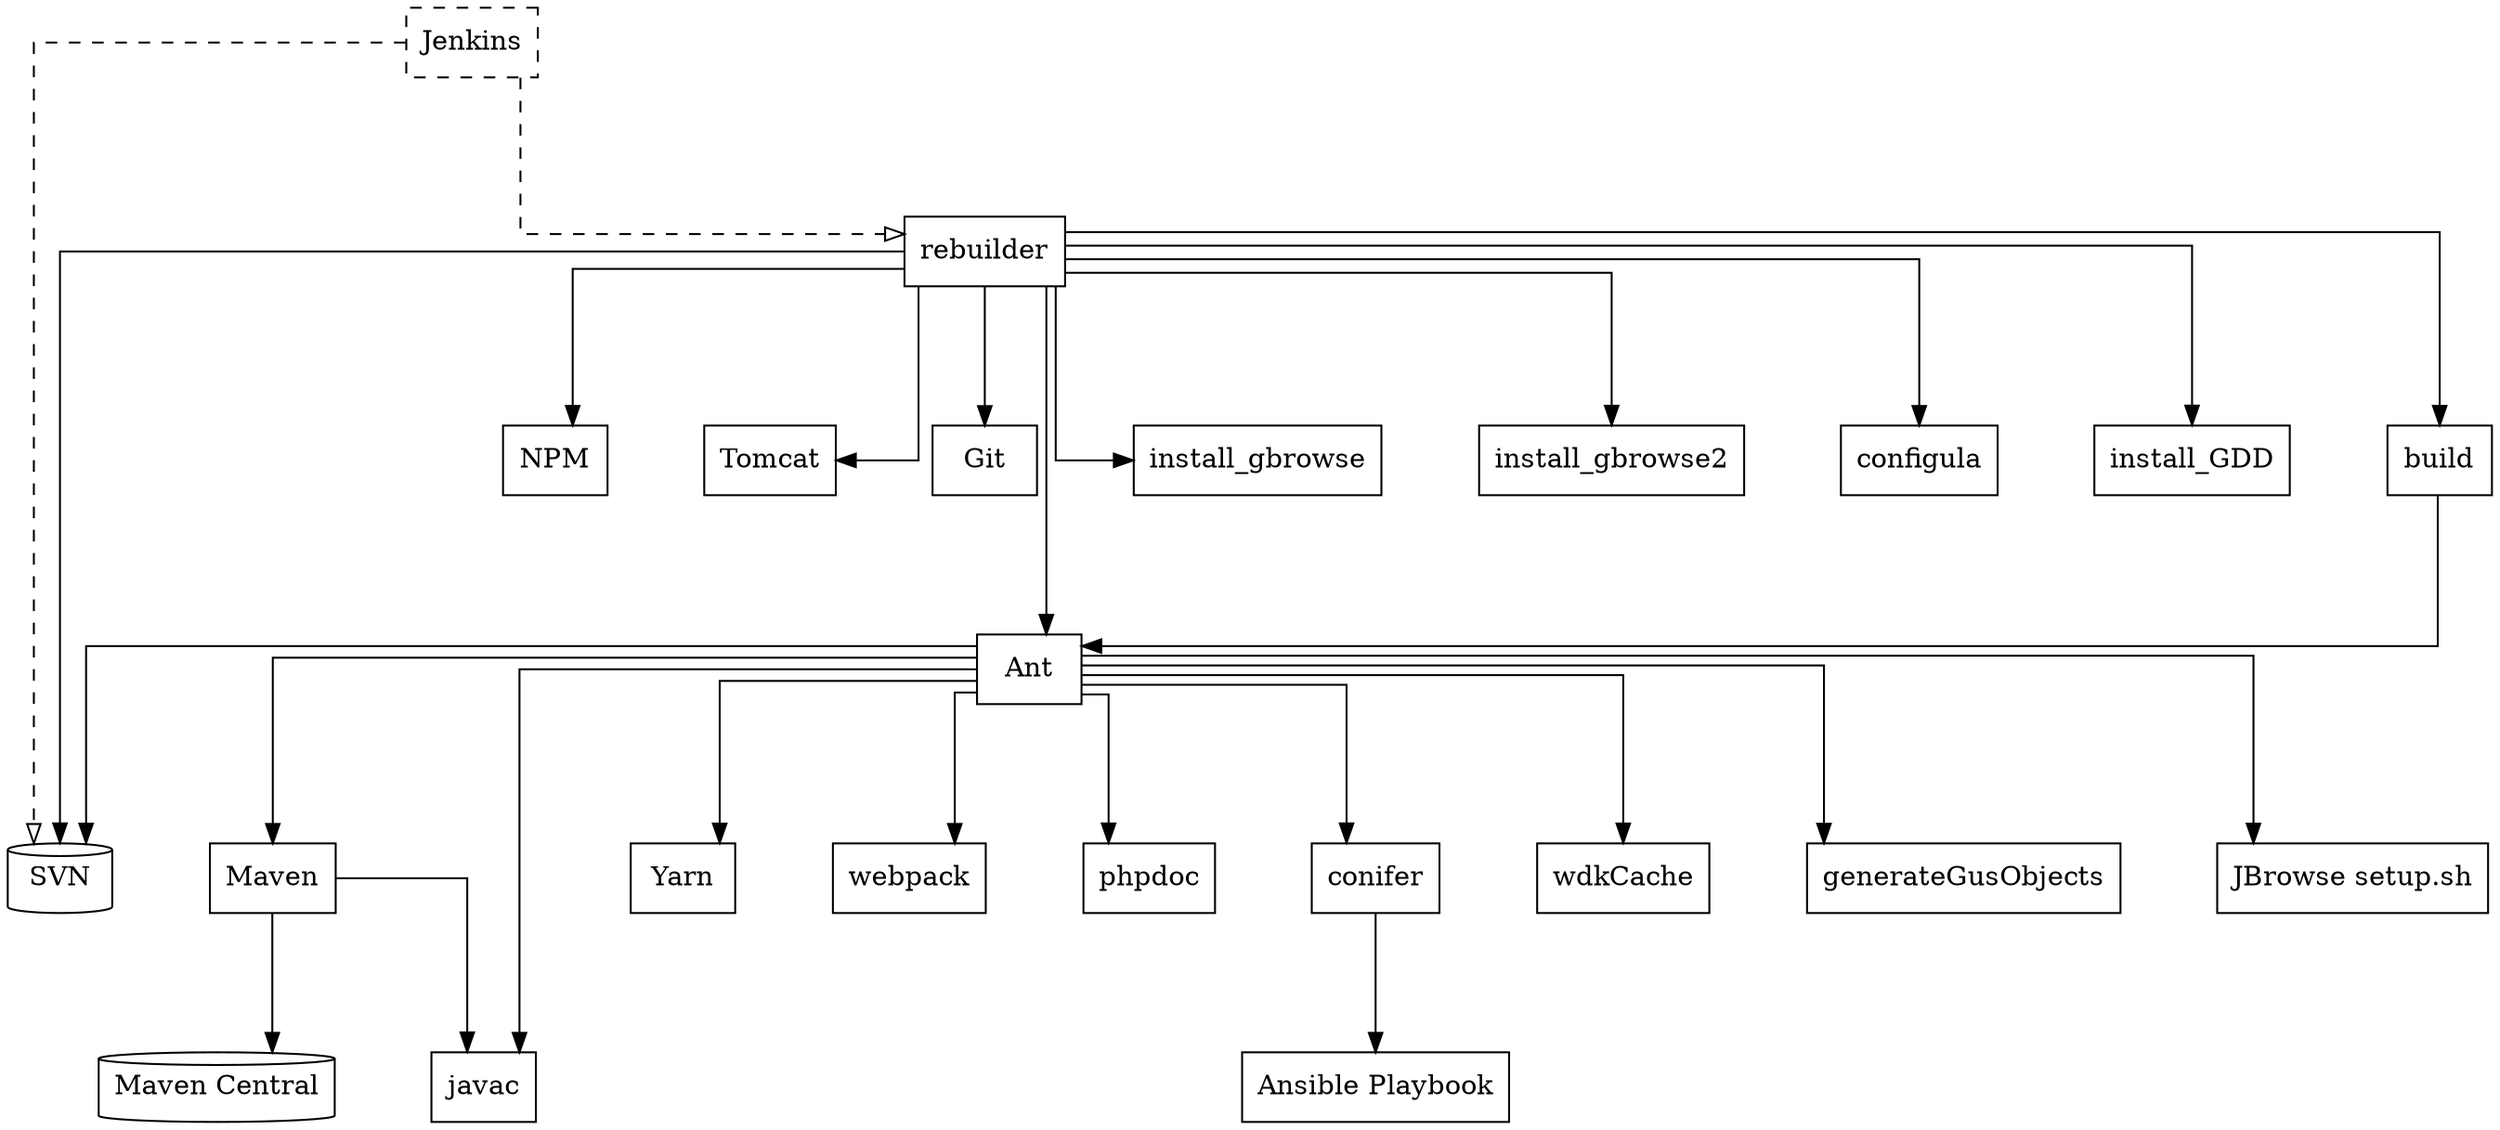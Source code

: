 digraph {
  node[shape=rect]
  splines=ortho
  ranksep=1
  nodesep=0.7

  //
  // Components
  //

  // Systems
  jenkins[label=Jenkins,style=dashed]
  mCentral[label="Maven Central",shape=cylinder]
  svn[label=SVN,shape=cylinder]

  // Tools
  maven[label="Maven"]
  ant[label=Ant]
  javac[label=javac]
  yarn[label="Yarn"]
  npm[label=NPM]
  webpack
  phpdoc
  tCat[label=Tomcat]
  git[label=Git]
  anspl[label="Ansible Playbook"]

  // Scripts
  igb[label=install_gbrowse]
  igb2[label=install_gbrowse2]
  conf[label=configula]
  reb[label=rebuilder]
  conifer[label=conifer]
  wdkCache
  ggo[label=generateGusObjects]
  jbsh[label="JBrowse setup.sh"]
  igdd[label=install_GDD]
  build
  
  //
  // Layout
  //

  // Grid
  {
    // C000
    // H001
    // H002
    // H003
    // H004
    // H005
    // H006
    // H007
    // H008

    // V001
    // V002
    // V003
    // V004
    // V005
    // { rank=same C000->H001->H002->H003->H004->H005->H006->H007->H008 }
    // { C000->V001->V002->V003->V004->V005 }
  }

  // Order Fixing
  {
    // edge[style=invis]
    // H1->H2->R
    // H1->V->D
    // H2->M
    // J->Y
  }

  //
  // Connections
  //

  // Jenkins
  jenkins->svn[style=dashed,arrowhead=empty]
  jenkins->reb[style=dashed,arrowhead=empty]


  // Rebuilder
  reb->git
  reb->tCat
  reb->svn
  reb->npm
  reb->ant
  reb->conf
  reb->igb
  reb->igb2
  reb->igdd
  reb->build


  // build / bld / build.pl
  build->ant


  // Ant
  ant->svn
  ant->maven
  ant->yarn
  ant->ggo
  ant->javac
  ant->conifer
  ant->wdkCache
  ant->webpack
  ant->phpdoc
  ant->jbsh


  // Conifer
  conifer->anspl


  // Maven
  maven->mCentral
  maven->javac


  // Yarn
}
